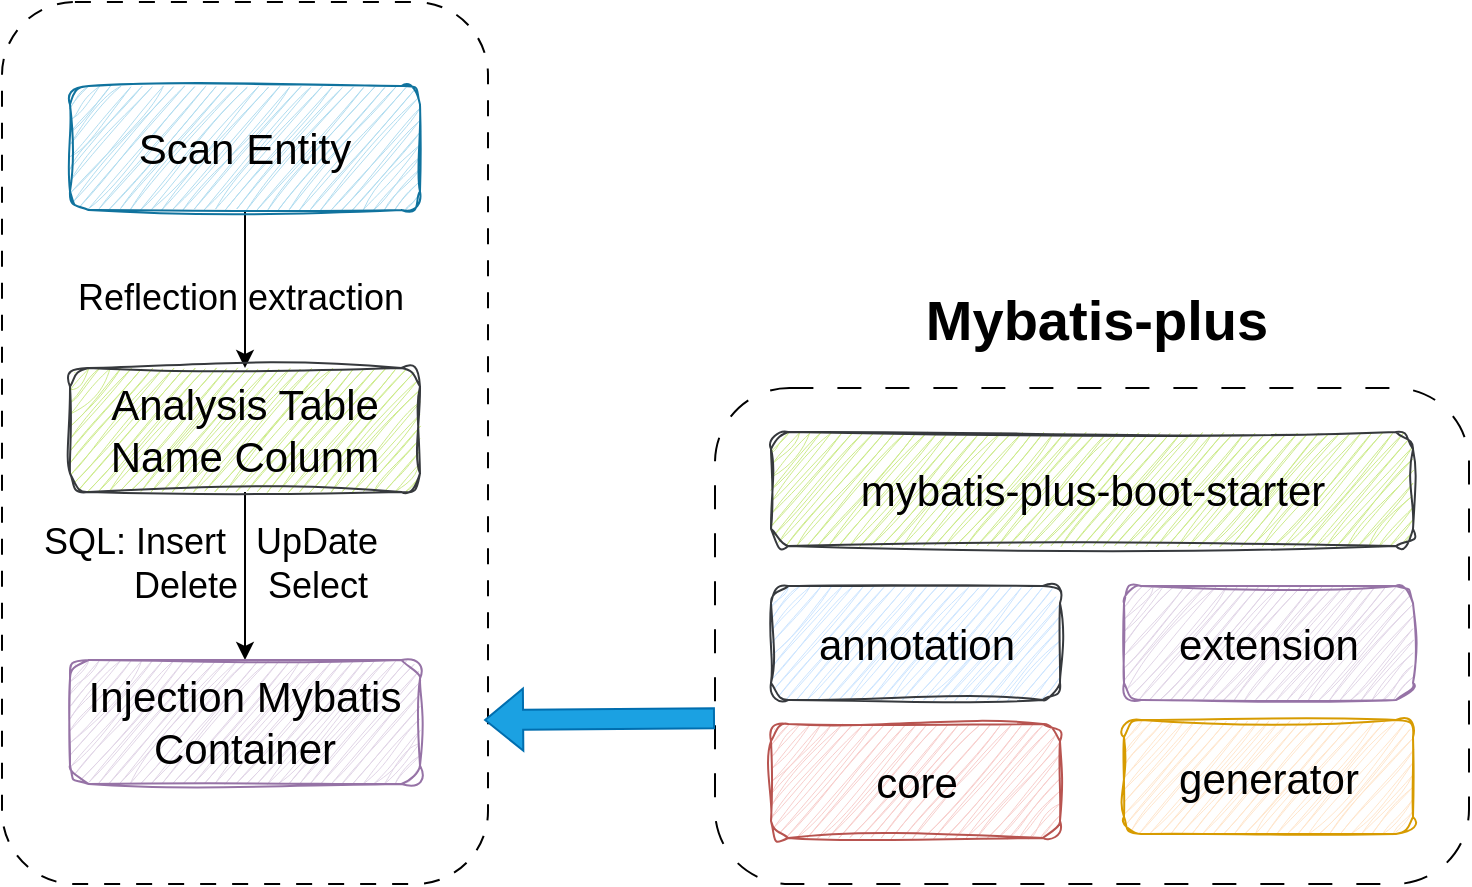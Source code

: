 <mxfile version="21.2.9" type="github">
  <diagram name="第 1 页" id="XpywKCpEFBYMZ6CJ2D2Q">
    <mxGraphModel dx="1206" dy="663" grid="0" gridSize="10" guides="1" tooltips="1" connect="1" arrows="1" fold="1" page="1" pageScale="1" pageWidth="2339" pageHeight="3300" math="0" shadow="0">
      <root>
        <mxCell id="0" />
        <mxCell id="1" parent="0" />
        <mxCell id="aqw5U2CSmrbzr4O1C02R-1" value="" style="rounded=1;whiteSpace=wrap;html=1;dashed=1;dashPattern=8 8;" vertex="1" parent="1">
          <mxGeometry x="201" y="120" width="243" height="441" as="geometry" />
        </mxCell>
        <mxCell id="aqw5U2CSmrbzr4O1C02R-5" style="edgeStyle=orthogonalEdgeStyle;rounded=0;orthogonalLoop=1;jettySize=auto;html=1;exitX=0.5;exitY=1;exitDx=0;exitDy=0;" edge="1" parent="1" source="aqw5U2CSmrbzr4O1C02R-2" target="aqw5U2CSmrbzr4O1C02R-3">
          <mxGeometry relative="1" as="geometry" />
        </mxCell>
        <mxCell id="aqw5U2CSmrbzr4O1C02R-2" value="&lt;font style=&quot;font-size: 21px;&quot;&gt;Scan Entity&lt;/font&gt;" style="rounded=1;whiteSpace=wrap;html=1;fillColor=#b1ddf0;strokeColor=#10739e;sketch=1;curveFitting=1;jiggle=2;" vertex="1" parent="1">
          <mxGeometry x="235" y="162" width="175" height="62" as="geometry" />
        </mxCell>
        <mxCell id="aqw5U2CSmrbzr4O1C02R-6" style="edgeStyle=orthogonalEdgeStyle;rounded=0;orthogonalLoop=1;jettySize=auto;html=1;exitX=0.5;exitY=1;exitDx=0;exitDy=0;entryX=0.5;entryY=0;entryDx=0;entryDy=0;" edge="1" parent="1" source="aqw5U2CSmrbzr4O1C02R-3" target="aqw5U2CSmrbzr4O1C02R-4">
          <mxGeometry relative="1" as="geometry" />
        </mxCell>
        <mxCell id="aqw5U2CSmrbzr4O1C02R-3" value="&lt;font style=&quot;font-size: 21px;&quot;&gt;Analysis Table&lt;br&gt;Name Colunm&lt;br&gt;&lt;/font&gt;" style="rounded=1;whiteSpace=wrap;html=1;fillColor=#cdeb8b;strokeColor=#36393d;sketch=1;curveFitting=1;jiggle=2;" vertex="1" parent="1">
          <mxGeometry x="235" y="303" width="175" height="62" as="geometry" />
        </mxCell>
        <mxCell id="aqw5U2CSmrbzr4O1C02R-4" value="&lt;font style=&quot;font-size: 21px;&quot;&gt;Injection Mybatis&lt;br&gt;Container&lt;br&gt;&lt;/font&gt;" style="rounded=1;whiteSpace=wrap;html=1;fillColor=#e1d5e7;strokeColor=#9673a6;sketch=1;curveFitting=1;jiggle=2;" vertex="1" parent="1">
          <mxGeometry x="235" y="449" width="175" height="62" as="geometry" />
        </mxCell>
        <mxCell id="aqw5U2CSmrbzr4O1C02R-7" value="&lt;font style=&quot;font-size: 18px;&quot;&gt;Reflection extraction&lt;/font&gt;" style="text;html=1;strokeColor=none;fillColor=none;align=center;verticalAlign=middle;whiteSpace=wrap;rounded=0;" vertex="1" parent="1">
          <mxGeometry x="231" y="251" width="179" height="34" as="geometry" />
        </mxCell>
        <mxCell id="aqw5U2CSmrbzr4O1C02R-8" value="&lt;font style=&quot;font-size: 18px;&quot;&gt;SQL: Insert&amp;nbsp; &amp;nbsp;UpDate&lt;br&gt;&amp;nbsp; &amp;nbsp; &amp;nbsp; &amp;nbsp; Delete&amp;nbsp; &amp;nbsp;Select&lt;br&gt;&lt;/font&gt;" style="text;html=1;strokeColor=none;fillColor=none;align=center;verticalAlign=middle;whiteSpace=wrap;rounded=0;" vertex="1" parent="1">
          <mxGeometry x="216" y="384" width="179" height="34" as="geometry" />
        </mxCell>
        <mxCell id="aqw5U2CSmrbzr4O1C02R-10" value="" style="rounded=1;whiteSpace=wrap;html=1;dashed=1;dashPattern=12 12;" vertex="1" parent="1">
          <mxGeometry x="557.5" y="313" width="377" height="248" as="geometry" />
        </mxCell>
        <mxCell id="aqw5U2CSmrbzr4O1C02R-11" value="&lt;font style=&quot;font-size: 21px;&quot;&gt;mybatis-plus-boot-starter&lt;/font&gt;" style="rounded=1;whiteSpace=wrap;html=1;fillColor=#cdeb8b;strokeColor=#36393d;sketch=1;curveFitting=1;jiggle=2;" vertex="1" parent="1">
          <mxGeometry x="585.5" y="335" width="321" height="57" as="geometry" />
        </mxCell>
        <mxCell id="aqw5U2CSmrbzr4O1C02R-12" value="&lt;font style=&quot;font-size: 21px;&quot;&gt;annotation&lt;/font&gt;" style="rounded=1;whiteSpace=wrap;html=1;fillColor=#cce5ff;strokeColor=#36393d;sketch=1;curveFitting=1;jiggle=2;" vertex="1" parent="1">
          <mxGeometry x="585.5" y="412" width="144.5" height="57" as="geometry" />
        </mxCell>
        <mxCell id="aqw5U2CSmrbzr4O1C02R-14" value="&lt;font style=&quot;font-size: 21px;&quot;&gt;extension&lt;/font&gt;" style="rounded=1;whiteSpace=wrap;html=1;fillColor=#e1d5e7;strokeColor=#9673a6;sketch=1;curveFitting=1;jiggle=2;" vertex="1" parent="1">
          <mxGeometry x="762" y="412" width="144.5" height="57" as="geometry" />
        </mxCell>
        <mxCell id="aqw5U2CSmrbzr4O1C02R-15" value="&lt;font style=&quot;font-size: 21px;&quot;&gt;core&lt;/font&gt;" style="rounded=1;whiteSpace=wrap;html=1;fillColor=#f8cecc;strokeColor=#b85450;sketch=1;curveFitting=1;jiggle=2;" vertex="1" parent="1">
          <mxGeometry x="585.5" y="481" width="144.5" height="57" as="geometry" />
        </mxCell>
        <mxCell id="aqw5U2CSmrbzr4O1C02R-16" value="&lt;font style=&quot;font-size: 21px;&quot;&gt;generator&lt;/font&gt;" style="rounded=1;whiteSpace=wrap;html=1;fillColor=#ffe6cc;strokeColor=#d79b00;sketch=1;curveFitting=1;jiggle=2;" vertex="1" parent="1">
          <mxGeometry x="762" y="479" width="144.5" height="57" as="geometry" />
        </mxCell>
        <mxCell id="aqw5U2CSmrbzr4O1C02R-17" value="" style="shape=flexArrow;endArrow=classic;html=1;rounded=0;exitX=0;exitY=0.666;exitDx=0;exitDy=0;exitPerimeter=0;entryX=0.992;entryY=0.814;entryDx=0;entryDy=0;entryPerimeter=0;fillColor=#1ba1e2;strokeColor=#006EAF;" edge="1" parent="1" source="aqw5U2CSmrbzr4O1C02R-10" target="aqw5U2CSmrbzr4O1C02R-1">
          <mxGeometry width="50" height="50" relative="1" as="geometry">
            <mxPoint x="483" y="657" as="sourcePoint" />
            <mxPoint x="533" y="607" as="targetPoint" />
          </mxGeometry>
        </mxCell>
        <mxCell id="aqw5U2CSmrbzr4O1C02R-18" value="&lt;font style=&quot;font-size: 28px;&quot;&gt;&lt;b&gt;Mybatis-plus&lt;/b&gt;&lt;/font&gt;" style="text;html=1;strokeColor=none;fillColor=none;align=center;verticalAlign=middle;whiteSpace=wrap;rounded=0;" vertex="1" parent="1">
          <mxGeometry x="631" y="254" width="235" height="49" as="geometry" />
        </mxCell>
      </root>
    </mxGraphModel>
  </diagram>
</mxfile>
